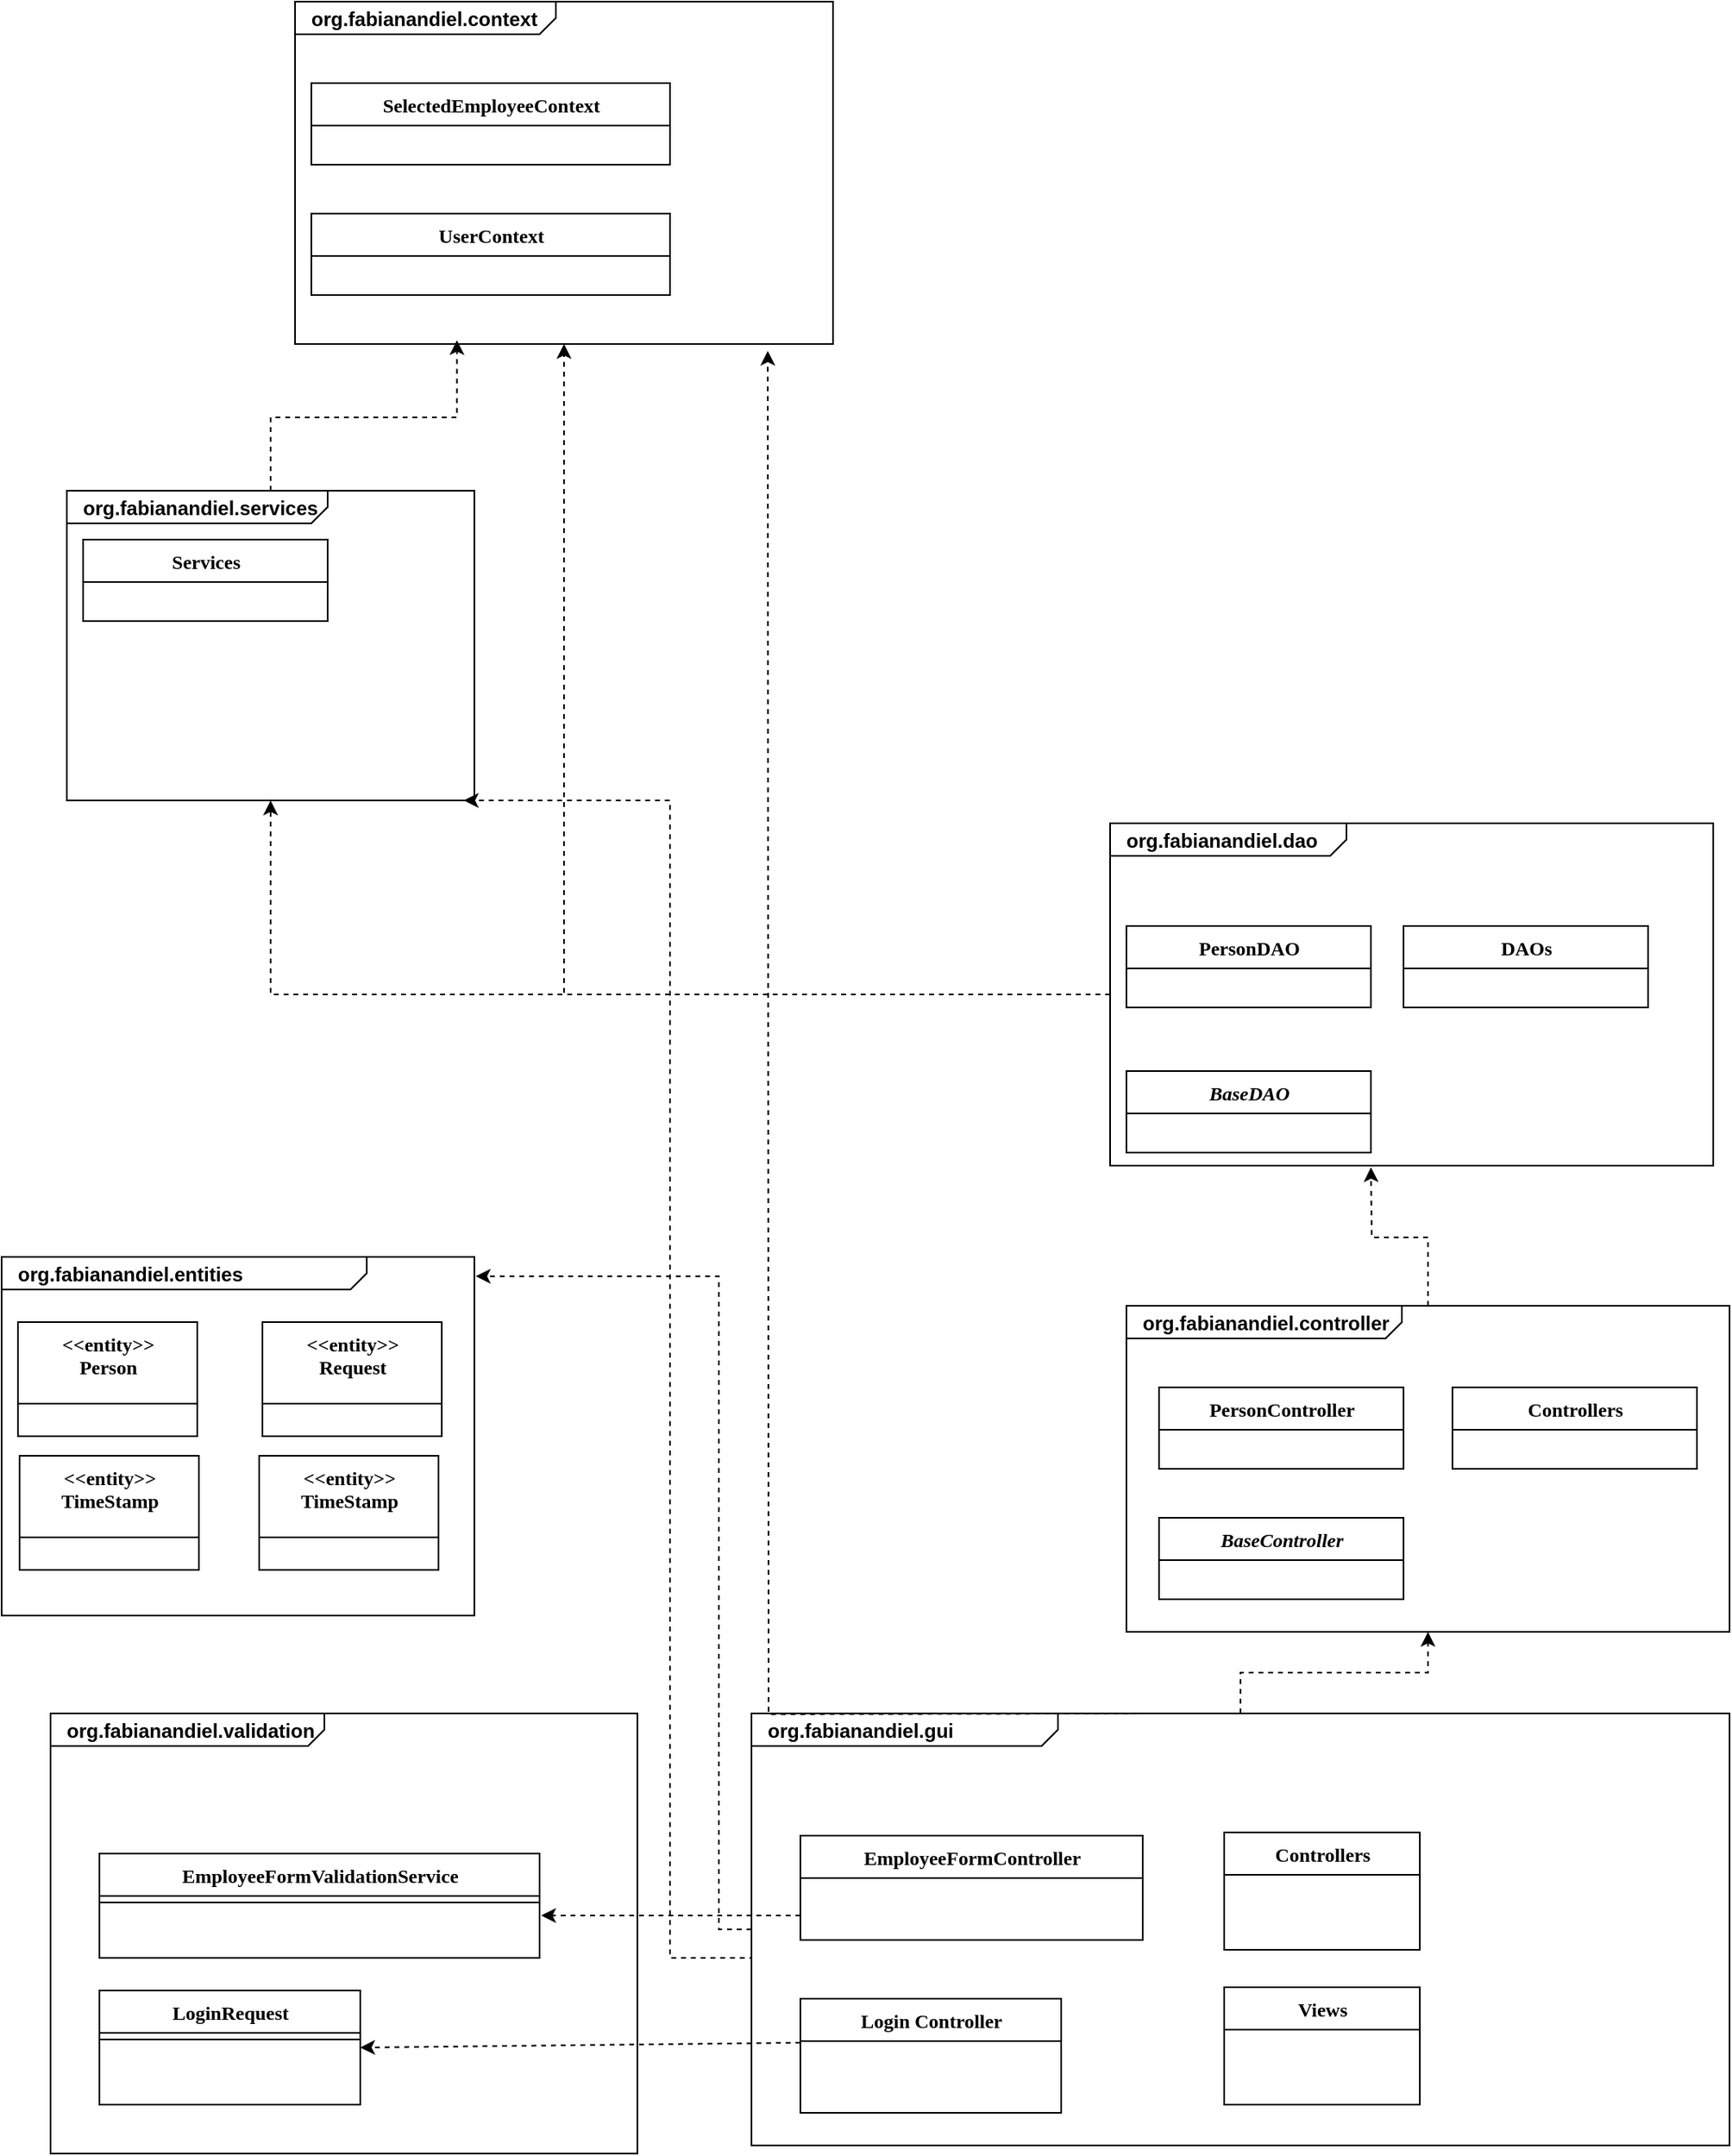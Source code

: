 <mxfile version="28.1.0">
  <diagram name="Page-1" id="9f46799a-70d6-7492-0946-bef42562c5a5">
    <mxGraphModel dx="1097" dy="627" grid="1" gridSize="10" guides="1" tooltips="1" connect="1" arrows="1" fold="1" page="1" pageScale="1" pageWidth="1100" pageHeight="850" background="none" math="0" shadow="0">
      <root>
        <mxCell id="0" />
        <mxCell id="1" parent="0" />
        <mxCell id="tYtHjg2n9Ym6Ow5HlM6s-23" value="" style="line;html=1;strokeWidth=1;fillColor=none;align=left;verticalAlign=middle;spacingTop=-1;spacingLeft=3;spacingRight=3;rotatable=0;labelPosition=right;points=[];portConstraint=eastwest;" vertex="1" parent="1">
          <mxGeometry x="500" y="1376" width="210" height="8" as="geometry" />
        </mxCell>
        <mxCell id="tYtHjg2n9Ym6Ow5HlM6s-15" value="" style="line;html=1;strokeWidth=1;fillColor=none;align=left;verticalAlign=middle;spacingTop=-1;spacingLeft=3;spacingRight=3;rotatable=0;labelPosition=right;points=[];portConstraint=eastwest;" vertex="1" parent="1">
          <mxGeometry x="500" y="1476" width="160" height="8" as="geometry" />
        </mxCell>
        <mxCell id="tYtHjg2n9Ym6Ow5HlM6s-33" value="" style="group" vertex="1" connectable="0" parent="1">
          <mxGeometry x="50" y="1360" width="1030" height="270" as="geometry" />
        </mxCell>
        <mxCell id="tYtHjg2n9Ym6Ow5HlM6s-1" value="&lt;p style=&quot;margin:0px;margin-top:4px;margin-left:10px;text-align:left;&quot;&gt;&lt;b&gt;org.fabianandiel.validation&lt;/b&gt;&lt;/p&gt;" style="html=1;shape=mxgraph.sysml.package;html=1;overflow=fill;whiteSpace=wrap;labelX=168.8;" vertex="1" parent="tYtHjg2n9Ym6Ow5HlM6s-33">
          <mxGeometry width="360" height="270" as="geometry" />
        </mxCell>
        <mxCell id="tYtHjg2n9Ym6Ow5HlM6s-32" value="" style="group" vertex="1" connectable="0" parent="tYtHjg2n9Ym6Ow5HlM6s-33">
          <mxGeometry x="30" width="1000" height="265" as="geometry" />
        </mxCell>
        <mxCell id="tYtHjg2n9Ym6Ow5HlM6s-3" value="LoginRequest" style="swimlane;html=1;fontStyle=1;align=center;verticalAlign=top;childLayout=stackLayout;horizontal=1;startSize=26;horizontalStack=0;resizeParent=1;resizeLast=0;collapsible=1;marginBottom=0;swimlaneFillColor=#ffffff;rounded=0;shadow=0;comic=0;labelBackgroundColor=none;strokeWidth=1;fillColor=none;fontFamily=Verdana;fontSize=12" vertex="1" parent="tYtHjg2n9Ym6Ow5HlM6s-32">
          <mxGeometry y="170" width="160" height="70" as="geometry">
            <mxRectangle x="30" y="820" width="120" height="30" as="alternateBounds" />
          </mxGeometry>
        </mxCell>
        <mxCell id="tYtHjg2n9Ym6Ow5HlM6s-8" value="" style="line;html=1;strokeWidth=1;fillColor=none;align=left;verticalAlign=middle;spacingTop=-1;spacingLeft=3;spacingRight=3;rotatable=0;labelPosition=right;points=[];portConstraint=eastwest;" vertex="1" parent="tYtHjg2n9Ym6Ow5HlM6s-3">
          <mxGeometry y="26" width="160" height="8" as="geometry" />
        </mxCell>
        <mxCell id="tYtHjg2n9Ym6Ow5HlM6s-10" value="EmployeeFormValidationService&lt;div&gt;&lt;br&gt;&lt;/div&gt;" style="swimlane;html=1;fontStyle=1;align=center;verticalAlign=top;childLayout=stackLayout;horizontal=1;startSize=26;horizontalStack=0;resizeParent=1;resizeLast=0;collapsible=1;marginBottom=0;swimlaneFillColor=#ffffff;rounded=0;shadow=0;comic=0;labelBackgroundColor=none;strokeWidth=1;fillColor=none;fontFamily=Verdana;fontSize=12" vertex="1" parent="tYtHjg2n9Ym6Ow5HlM6s-32">
          <mxGeometry y="86" width="270" height="64" as="geometry">
            <mxRectangle x="30" y="820" width="120" height="30" as="alternateBounds" />
          </mxGeometry>
        </mxCell>
        <mxCell id="tYtHjg2n9Ym6Ow5HlM6s-11" value="" style="line;html=1;strokeWidth=1;fillColor=none;align=left;verticalAlign=middle;spacingTop=-1;spacingLeft=3;spacingRight=3;rotatable=0;labelPosition=right;points=[];portConstraint=eastwest;" vertex="1" parent="tYtHjg2n9Ym6Ow5HlM6s-10">
          <mxGeometry y="26" width="270" height="8" as="geometry" />
        </mxCell>
        <mxCell id="tYtHjg2n9Ym6Ow5HlM6s-31" value="" style="group" vertex="1" connectable="0" parent="tYtHjg2n9Ym6Ow5HlM6s-32">
          <mxGeometry x="271" width="729" height="265" as="geometry" />
        </mxCell>
        <mxCell id="tYtHjg2n9Ym6Ow5HlM6s-30" value="" style="group" vertex="1" connectable="0" parent="tYtHjg2n9Ym6Ow5HlM6s-31">
          <mxGeometry x="129" width="600" height="265" as="geometry" />
        </mxCell>
        <mxCell id="tYtHjg2n9Ym6Ow5HlM6s-13" value="&lt;p style=&quot;margin:0px;margin-top:4px;margin-left:10px;text-align:left;&quot;&gt;&lt;b&gt;org.fabianandiel.gui&lt;/b&gt;&lt;/p&gt;" style="html=1;shape=mxgraph.sysml.package;html=1;overflow=fill;whiteSpace=wrap;labelX=188.8;container=0;" vertex="1" parent="tYtHjg2n9Ym6Ow5HlM6s-30">
          <mxGeometry width="600" height="265" as="geometry" />
        </mxCell>
        <mxCell id="tYtHjg2n9Ym6Ow5HlM6s-14" value="Login Controller" style="swimlane;html=1;fontStyle=1;align=center;verticalAlign=top;childLayout=stackLayout;horizontal=1;startSize=26;horizontalStack=0;resizeParent=1;resizeLast=0;collapsible=1;marginBottom=0;swimlaneFillColor=#ffffff;rounded=0;shadow=0;comic=0;labelBackgroundColor=none;strokeWidth=1;fillColor=none;fontFamily=Verdana;fontSize=12;container=0;" vertex="1" parent="tYtHjg2n9Ym6Ow5HlM6s-30">
          <mxGeometry x="30" y="175" width="160" height="70" as="geometry">
            <mxRectangle x="30" y="820" width="120" height="30" as="alternateBounds" />
          </mxGeometry>
        </mxCell>
        <mxCell id="tYtHjg2n9Ym6Ow5HlM6s-22" value="&lt;div&gt;EmployeeFormController&lt;/div&gt;" style="swimlane;html=1;fontStyle=1;align=center;verticalAlign=top;childLayout=stackLayout;horizontal=1;startSize=26;horizontalStack=0;resizeParent=1;resizeLast=0;collapsible=1;marginBottom=0;swimlaneFillColor=#ffffff;rounded=0;shadow=0;comic=0;labelBackgroundColor=none;strokeWidth=1;fillColor=none;fontFamily=Verdana;fontSize=12;container=0;" vertex="1" parent="tYtHjg2n9Ym6Ow5HlM6s-30">
          <mxGeometry x="30" y="75" width="210" height="64" as="geometry">
            <mxRectangle x="30" y="820" width="120" height="30" as="alternateBounds" />
          </mxGeometry>
        </mxCell>
        <mxCell id="tYtHjg2n9Ym6Ow5HlM6s-28" value="&lt;div&gt;Controllers&lt;/div&gt;&lt;div&gt;&lt;br&gt;&lt;/div&gt;" style="swimlane;html=1;fontStyle=1;align=center;verticalAlign=top;childLayout=stackLayout;horizontal=1;startSize=26;horizontalStack=0;resizeParent=1;resizeLast=0;collapsible=1;marginBottom=0;swimlaneFillColor=#ffffff;rounded=0;shadow=0;comic=0;labelBackgroundColor=none;strokeWidth=1;fillColor=none;fontFamily=Verdana;fontSize=12;container=0;" vertex="1" parent="tYtHjg2n9Ym6Ow5HlM6s-30">
          <mxGeometry x="290" y="73" width="120" height="72" as="geometry">
            <mxRectangle x="30" y="820" width="120" height="30" as="alternateBounds" />
          </mxGeometry>
        </mxCell>
        <mxCell id="tYtHjg2n9Ym6Ow5HlM6s-29" value="&lt;div&gt;Views&lt;/div&gt;" style="swimlane;html=1;fontStyle=1;align=center;verticalAlign=top;childLayout=stackLayout;horizontal=1;startSize=26;horizontalStack=0;resizeParent=1;resizeLast=0;collapsible=1;marginBottom=0;swimlaneFillColor=#ffffff;rounded=0;shadow=0;comic=0;labelBackgroundColor=none;strokeWidth=1;fillColor=none;fontFamily=Verdana;fontSize=12;container=0;" vertex="1" parent="tYtHjg2n9Ym6Ow5HlM6s-30">
          <mxGeometry x="290" y="168" width="120" height="72" as="geometry">
            <mxRectangle x="30" y="820" width="120" height="30" as="alternateBounds" />
          </mxGeometry>
        </mxCell>
        <mxCell id="tYtHjg2n9Ym6Ow5HlM6s-27" value="" style="html=1;labelBackgroundColor=#ffffff;startArrow=none;startFill=0;startSize=6;endArrow=classic;endFill=1;endSize=6;jettySize=auto;orthogonalLoop=1;strokeWidth=1;dashed=1;fontSize=14;rounded=0;entryX=1;entryY=0.5;entryDx=0;entryDy=0;" edge="1" parent="tYtHjg2n9Ym6Ow5HlM6s-31">
          <mxGeometry width="60" height="60" relative="1" as="geometry">
            <mxPoint x="159" y="124" as="sourcePoint" />
            <mxPoint y="124" as="targetPoint" />
          </mxGeometry>
        </mxCell>
        <mxCell id="tYtHjg2n9Ym6Ow5HlM6s-26" value="" style="html=1;labelBackgroundColor=#ffffff;startArrow=none;startFill=0;startSize=6;endArrow=classic;endFill=1;endSize=6;jettySize=auto;orthogonalLoop=1;strokeWidth=1;dashed=1;fontSize=14;rounded=0;exitX=0;exitY=1;exitDx=0;exitDy=0;entryX=1;entryY=0.5;entryDx=0;entryDy=0;" edge="1" parent="tYtHjg2n9Ym6Ow5HlM6s-31" target="tYtHjg2n9Ym6Ow5HlM6s-3">
          <mxGeometry width="60" height="60" relative="1" as="geometry">
            <mxPoint x="159" y="202" as="sourcePoint" />
            <mxPoint x="-21" y="198" as="targetPoint" />
          </mxGeometry>
        </mxCell>
        <mxCell id="tYtHjg2n9Ym6Ow5HlM6s-35" style="edgeStyle=orthogonalEdgeStyle;rounded=0;orthogonalLoop=1;jettySize=auto;html=1;entryX=0.5;entryY=1;entryDx=0;entryDy=0;entryPerimeter=0;dashed=1;" edge="1" parent="1" source="tYtHjg2n9Ym6Ow5HlM6s-13" target="tYtHjg2n9Ym6Ow5HlM6s-34">
          <mxGeometry relative="1" as="geometry" />
        </mxCell>
        <mxCell id="tYtHjg2n9Ym6Ow5HlM6s-65" value="" style="group" vertex="1" connectable="0" parent="1">
          <mxGeometry x="710" y="1110" width="370" height="200" as="geometry" />
        </mxCell>
        <mxCell id="tYtHjg2n9Ym6Ow5HlM6s-86" style="edgeStyle=orthogonalEdgeStyle;rounded=0;orthogonalLoop=1;jettySize=auto;html=1;dashed=1;" edge="1" parent="tYtHjg2n9Ym6Ow5HlM6s-65" source="tYtHjg2n9Ym6Ow5HlM6s-34">
          <mxGeometry relative="1" as="geometry">
            <mxPoint x="150" y="-85" as="targetPoint" />
          </mxGeometry>
        </mxCell>
        <mxCell id="tYtHjg2n9Ym6Ow5HlM6s-34" value="&lt;p style=&quot;margin:0px;margin-top:4px;margin-left:10px;text-align:left;&quot;&gt;&lt;b&gt;org.fabianandiel.controller&lt;/b&gt;&lt;/p&gt;" style="html=1;shape=mxgraph.sysml.package;html=1;overflow=fill;whiteSpace=wrap;labelX=169.2;" vertex="1" parent="tYtHjg2n9Ym6Ow5HlM6s-65">
          <mxGeometry width="370" height="200" as="geometry" />
        </mxCell>
        <mxCell id="tYtHjg2n9Ym6Ow5HlM6s-53" value="PersonController" style="swimlane;html=1;fontStyle=1;align=center;verticalAlign=top;childLayout=stackLayout;horizontal=1;startSize=26;horizontalStack=0;resizeParent=1;resizeLast=0;collapsible=1;marginBottom=0;swimlaneFillColor=#ffffff;rounded=0;shadow=0;comic=0;labelBackgroundColor=none;strokeWidth=1;fillColor=none;fontFamily=Verdana;fontSize=12" vertex="1" parent="tYtHjg2n9Ym6Ow5HlM6s-65">
          <mxGeometry x="20" y="50" width="150" height="50" as="geometry" />
        </mxCell>
        <mxCell id="tYtHjg2n9Ym6Ow5HlM6s-62" value="&lt;i&gt;BaseController&lt;/i&gt;" style="swimlane;html=1;fontStyle=1;align=center;verticalAlign=top;childLayout=stackLayout;horizontal=1;startSize=26;horizontalStack=0;resizeParent=1;resizeLast=0;collapsible=1;marginBottom=0;swimlaneFillColor=#ffffff;rounded=0;shadow=0;comic=0;labelBackgroundColor=none;strokeWidth=1;fillColor=none;fontFamily=Verdana;fontSize=12" vertex="1" parent="tYtHjg2n9Ym6Ow5HlM6s-65">
          <mxGeometry x="20" y="130" width="150" height="50" as="geometry" />
        </mxCell>
        <mxCell id="tYtHjg2n9Ym6Ow5HlM6s-63" value="Controllers" style="swimlane;html=1;fontStyle=1;align=center;verticalAlign=top;childLayout=stackLayout;horizontal=1;startSize=26;horizontalStack=0;resizeParent=1;resizeLast=0;collapsible=1;marginBottom=0;swimlaneFillColor=#ffffff;rounded=0;shadow=0;comic=0;labelBackgroundColor=none;strokeWidth=1;fillColor=none;fontFamily=Verdana;fontSize=12" vertex="1" parent="tYtHjg2n9Ym6Ow5HlM6s-65">
          <mxGeometry x="200" y="50" width="150" height="50" as="geometry" />
        </mxCell>
        <mxCell id="tYtHjg2n9Ym6Ow5HlM6s-85" value="" style="group" vertex="1" connectable="0" parent="1">
          <mxGeometry x="700" y="814" width="370" height="210" as="geometry" />
        </mxCell>
        <mxCell id="tYtHjg2n9Ym6Ow5HlM6s-81" value="&lt;p style=&quot;margin:0px;margin-top:4px;margin-left:10px;text-align:left;&quot;&gt;&lt;b&gt;org.fabianandiel.dao&lt;/b&gt;&lt;/p&gt;" style="html=1;shape=mxgraph.sysml.package;align=left;spacingLeft=5;verticalAlign=top;spacingTop=-3;labelX=145.6;html=1;overflow=fill;" vertex="1" parent="tYtHjg2n9Ym6Ow5HlM6s-85">
          <mxGeometry width="370" height="210" as="geometry" />
        </mxCell>
        <mxCell id="tYtHjg2n9Ym6Ow5HlM6s-82" value="&lt;i&gt;BaseDAO&lt;/i&gt;" style="swimlane;html=1;fontStyle=1;align=center;verticalAlign=top;childLayout=stackLayout;horizontal=1;startSize=26;horizontalStack=0;resizeParent=1;resizeLast=0;collapsible=1;marginBottom=0;swimlaneFillColor=#ffffff;rounded=0;shadow=0;comic=0;labelBackgroundColor=none;strokeWidth=1;fillColor=none;fontFamily=Verdana;fontSize=12" vertex="1" parent="tYtHjg2n9Ym6Ow5HlM6s-85">
          <mxGeometry x="10" y="152" width="150" height="50" as="geometry" />
        </mxCell>
        <mxCell id="tYtHjg2n9Ym6Ow5HlM6s-83" value="PersonDAO" style="swimlane;html=1;fontStyle=1;align=center;verticalAlign=top;childLayout=stackLayout;horizontal=1;startSize=26;horizontalStack=0;resizeParent=1;resizeLast=0;collapsible=1;marginBottom=0;swimlaneFillColor=#ffffff;rounded=0;shadow=0;comic=0;labelBackgroundColor=none;strokeWidth=1;fillColor=none;fontFamily=Verdana;fontSize=12" vertex="1" parent="tYtHjg2n9Ym6Ow5HlM6s-85">
          <mxGeometry x="10" y="63" width="150" height="50" as="geometry" />
        </mxCell>
        <mxCell id="tYtHjg2n9Ym6Ow5HlM6s-84" value="DAOs" style="swimlane;html=1;fontStyle=1;align=center;verticalAlign=top;childLayout=stackLayout;horizontal=1;startSize=26;horizontalStack=0;resizeParent=1;resizeLast=0;collapsible=1;marginBottom=0;swimlaneFillColor=#ffffff;rounded=0;shadow=0;comic=0;labelBackgroundColor=none;strokeWidth=1;fillColor=none;fontFamily=Verdana;fontSize=12" vertex="1" parent="tYtHjg2n9Ym6Ow5HlM6s-85">
          <mxGeometry x="180" y="63" width="150" height="50" as="geometry" />
        </mxCell>
        <mxCell id="tYtHjg2n9Ym6Ow5HlM6s-114" value="" style="group" vertex="1" connectable="0" parent="1">
          <mxGeometry x="20" y="1080" width="290" height="220" as="geometry" />
        </mxCell>
        <mxCell id="tYtHjg2n9Ym6Ow5HlM6s-109" value="&lt;p style=&quot;margin:0px;margin-top:4px;margin-left:10px;text-align:left;&quot;&gt;&lt;b&gt;org.fabianandiel.entities&lt;/b&gt;&lt;/p&gt;" style="html=1;shape=mxgraph.sysml.package;align=left;spacingLeft=5;verticalAlign=top;spacingTop=-3;labelX=224;html=1;overflow=fill;" vertex="1" parent="tYtHjg2n9Ym6Ow5HlM6s-114">
          <mxGeometry width="290" height="220" as="geometry" />
        </mxCell>
        <mxCell id="tYtHjg2n9Ym6Ow5HlM6s-110" value="&amp;lt;&amp;lt;entity&amp;gt;&amp;gt;&lt;div&gt;Person&lt;br&gt;&lt;div&gt;&lt;br&gt;&lt;/div&gt;&lt;/div&gt;" style="swimlane;html=1;fontStyle=1;align=center;verticalAlign=top;childLayout=stackLayout;horizontal=1;startSize=50;horizontalStack=0;resizeParent=1;resizeLast=0;collapsible=1;marginBottom=0;swimlaneFillColor=#ffffff;rounded=0;shadow=0;comic=0;labelBackgroundColor=none;strokeWidth=1;fillColor=none;fontFamily=Verdana;fontSize=12" vertex="1" parent="tYtHjg2n9Ym6Ow5HlM6s-114">
          <mxGeometry x="10" y="40" width="110" height="70" as="geometry" />
        </mxCell>
        <mxCell id="tYtHjg2n9Ym6Ow5HlM6s-111" value="&amp;lt;&amp;lt;entity&amp;gt;&amp;gt;&lt;div&gt;Request&lt;br&gt;&lt;div&gt;&lt;br&gt;&lt;/div&gt;&lt;/div&gt;" style="swimlane;html=1;fontStyle=1;align=center;verticalAlign=top;childLayout=stackLayout;horizontal=1;startSize=50;horizontalStack=0;resizeParent=1;resizeLast=0;collapsible=1;marginBottom=0;swimlaneFillColor=#ffffff;rounded=0;shadow=0;comic=0;labelBackgroundColor=none;strokeWidth=1;fillColor=none;fontFamily=Verdana;fontSize=12" vertex="1" parent="tYtHjg2n9Ym6Ow5HlM6s-114">
          <mxGeometry x="160" y="40" width="110" height="70" as="geometry" />
        </mxCell>
        <mxCell id="tYtHjg2n9Ym6Ow5HlM6s-112" value="&amp;lt;&amp;lt;entity&amp;gt;&amp;gt;&lt;div&gt;TimeStamp&lt;br&gt;&lt;div&gt;&lt;br&gt;&lt;/div&gt;&lt;/div&gt;" style="swimlane;html=1;fontStyle=1;align=center;verticalAlign=top;childLayout=stackLayout;horizontal=1;startSize=50;horizontalStack=0;resizeParent=1;resizeLast=0;collapsible=1;marginBottom=0;swimlaneFillColor=#ffffff;rounded=0;shadow=0;comic=0;labelBackgroundColor=none;strokeWidth=1;fillColor=none;fontFamily=Verdana;fontSize=12" vertex="1" parent="tYtHjg2n9Ym6Ow5HlM6s-114">
          <mxGeometry x="11" y="122" width="110" height="70" as="geometry" />
        </mxCell>
        <mxCell id="tYtHjg2n9Ym6Ow5HlM6s-113" value="&amp;lt;&amp;lt;entity&amp;gt;&amp;gt;&lt;div&gt;TimeStamp&lt;br&gt;&lt;div&gt;&lt;br&gt;&lt;/div&gt;&lt;/div&gt;" style="swimlane;html=1;fontStyle=1;align=center;verticalAlign=top;childLayout=stackLayout;horizontal=1;startSize=50;horizontalStack=0;resizeParent=1;resizeLast=0;collapsible=1;marginBottom=0;swimlaneFillColor=#ffffff;rounded=0;shadow=0;comic=0;labelBackgroundColor=none;strokeWidth=1;fillColor=none;fontFamily=Verdana;fontSize=12" vertex="1" parent="tYtHjg2n9Ym6Ow5HlM6s-114">
          <mxGeometry x="158" y="122" width="110" height="70" as="geometry" />
        </mxCell>
        <mxCell id="tYtHjg2n9Ym6Ow5HlM6s-127" value="" style="group" vertex="1" connectable="0" parent="1">
          <mxGeometry x="200" y="310" width="330" height="210" as="geometry" />
        </mxCell>
        <mxCell id="tYtHjg2n9Ym6Ow5HlM6s-116" value="&lt;p style=&quot;margin:0px;margin-top:4px;margin-left:10px;text-align:left;&quot;&gt;&lt;b&gt;org.fabianandiel.context&lt;/b&gt;&lt;/p&gt;" style="html=1;shape=mxgraph.sysml.package;align=left;spacingLeft=5;verticalAlign=top;spacingTop=-3;labelX=160.68;html=1;overflow=fill;" vertex="1" parent="tYtHjg2n9Ym6Ow5HlM6s-127">
          <mxGeometry width="330" height="210" as="geometry" />
        </mxCell>
        <mxCell id="tYtHjg2n9Ym6Ow5HlM6s-123" value="SelectedEmployeeContext" style="swimlane;html=1;fontStyle=1;align=center;verticalAlign=top;childLayout=stackLayout;horizontal=1;startSize=26;horizontalStack=0;resizeParent=1;resizeLast=0;collapsible=1;marginBottom=0;swimlaneFillColor=#ffffff;rounded=0;shadow=0;comic=0;labelBackgroundColor=none;strokeWidth=1;fillColor=none;fontFamily=Verdana;fontSize=12" vertex="1" parent="tYtHjg2n9Ym6Ow5HlM6s-127">
          <mxGeometry x="10" y="50" width="220" height="50" as="geometry" />
        </mxCell>
        <mxCell id="tYtHjg2n9Ym6Ow5HlM6s-124" value="UserContext" style="swimlane;html=1;fontStyle=1;align=center;verticalAlign=top;childLayout=stackLayout;horizontal=1;startSize=26;horizontalStack=0;resizeParent=1;resizeLast=0;collapsible=1;marginBottom=0;swimlaneFillColor=#ffffff;rounded=0;shadow=0;comic=0;labelBackgroundColor=none;strokeWidth=1;fillColor=none;fontFamily=Verdana;fontSize=12" vertex="1" parent="tYtHjg2n9Ym6Ow5HlM6s-127">
          <mxGeometry x="10" y="130" width="220" height="50" as="geometry" />
        </mxCell>
        <mxCell id="tYtHjg2n9Ym6Ow5HlM6s-133" style="edgeStyle=orthogonalEdgeStyle;rounded=0;orthogonalLoop=1;jettySize=auto;html=1;dashed=1;" edge="1" parent="1" source="tYtHjg2n9Ym6Ow5HlM6s-81" target="tYtHjg2n9Ym6Ow5HlM6s-116">
          <mxGeometry relative="1" as="geometry" />
        </mxCell>
        <mxCell id="tYtHjg2n9Ym6Ow5HlM6s-134" style="edgeStyle=orthogonalEdgeStyle;rounded=0;orthogonalLoop=1;jettySize=auto;html=1;entryX=0.979;entryY=1.02;entryDx=0;entryDy=0;entryPerimeter=0;dashed=1;" edge="1" parent="1">
          <mxGeometry relative="1" as="geometry">
            <mxPoint x="746.983" y="1360" as="sourcePoint" />
            <mxPoint x="490.0" y="524.2" as="targetPoint" />
          </mxGeometry>
        </mxCell>
        <mxCell id="tYtHjg2n9Ym6Ow5HlM6s-139" value="&lt;p style=&quot;margin:0px;margin-top:4px;margin-left:10px;text-align:left;&quot;&gt;&lt;b&gt;org.fabianandiel.services&lt;/b&gt;&lt;/p&gt;" style="html=1;shape=mxgraph.sysml.package;align=left;spacingLeft=5;verticalAlign=top;spacingTop=-3;labelX=160.05;html=1;overflow=fill;" vertex="1" parent="1">
          <mxGeometry x="60" y="610" width="250" height="190" as="geometry" />
        </mxCell>
        <mxCell id="tYtHjg2n9Ym6Ow5HlM6s-140" style="edgeStyle=orthogonalEdgeStyle;rounded=0;orthogonalLoop=1;jettySize=auto;html=1;entryX=0.301;entryY=0.989;entryDx=0;entryDy=0;entryPerimeter=0;dashed=1;" edge="1" parent="1" source="tYtHjg2n9Ym6Ow5HlM6s-139" target="tYtHjg2n9Ym6Ow5HlM6s-116">
          <mxGeometry relative="1" as="geometry" />
        </mxCell>
        <mxCell id="tYtHjg2n9Ym6Ow5HlM6s-141" value="Services" style="swimlane;html=1;fontStyle=1;align=center;verticalAlign=top;childLayout=stackLayout;horizontal=1;startSize=26;horizontalStack=0;resizeParent=1;resizeLast=0;collapsible=1;marginBottom=0;swimlaneFillColor=#ffffff;rounded=0;shadow=0;comic=0;labelBackgroundColor=none;strokeWidth=1;fillColor=none;fontFamily=Verdana;fontSize=12" vertex="1" parent="1">
          <mxGeometry x="70" y="640" width="150" height="50" as="geometry" />
        </mxCell>
        <mxCell id="tYtHjg2n9Ym6Ow5HlM6s-142" style="edgeStyle=orthogonalEdgeStyle;rounded=0;orthogonalLoop=1;jettySize=auto;html=1;entryX=0.974;entryY=1.012;entryDx=0;entryDy=0;entryPerimeter=0;dashed=1;" edge="1" parent="1">
          <mxGeometry relative="1" as="geometry">
            <mxPoint x="303.5" y="800" as="targetPoint" />
            <mxPoint x="480" y="1490.194" as="sourcePoint" />
            <Array as="points">
              <mxPoint x="480" y="1510" />
              <mxPoint x="430" y="1510" />
              <mxPoint x="430" y="800" />
            </Array>
          </mxGeometry>
        </mxCell>
        <mxCell id="tYtHjg2n9Ym6Ow5HlM6s-143" style="edgeStyle=orthogonalEdgeStyle;rounded=0;orthogonalLoop=1;jettySize=auto;html=1;dashed=1;" edge="1" parent="1" source="tYtHjg2n9Ym6Ow5HlM6s-81" target="tYtHjg2n9Ym6Ow5HlM6s-139">
          <mxGeometry relative="1" as="geometry" />
        </mxCell>
        <mxCell id="tYtHjg2n9Ym6Ow5HlM6s-144" style="edgeStyle=orthogonalEdgeStyle;rounded=0;orthogonalLoop=1;jettySize=auto;html=1;entryX=1.003;entryY=0.054;entryDx=0;entryDy=0;entryPerimeter=0;dashed=1;" edge="1" parent="1" source="tYtHjg2n9Ym6Ow5HlM6s-13" target="tYtHjg2n9Ym6Ow5HlM6s-109">
          <mxGeometry relative="1" as="geometry">
            <Array as="points">
              <mxPoint x="460" y="1492" />
              <mxPoint x="460" y="1092" />
            </Array>
          </mxGeometry>
        </mxCell>
      </root>
    </mxGraphModel>
  </diagram>
</mxfile>
